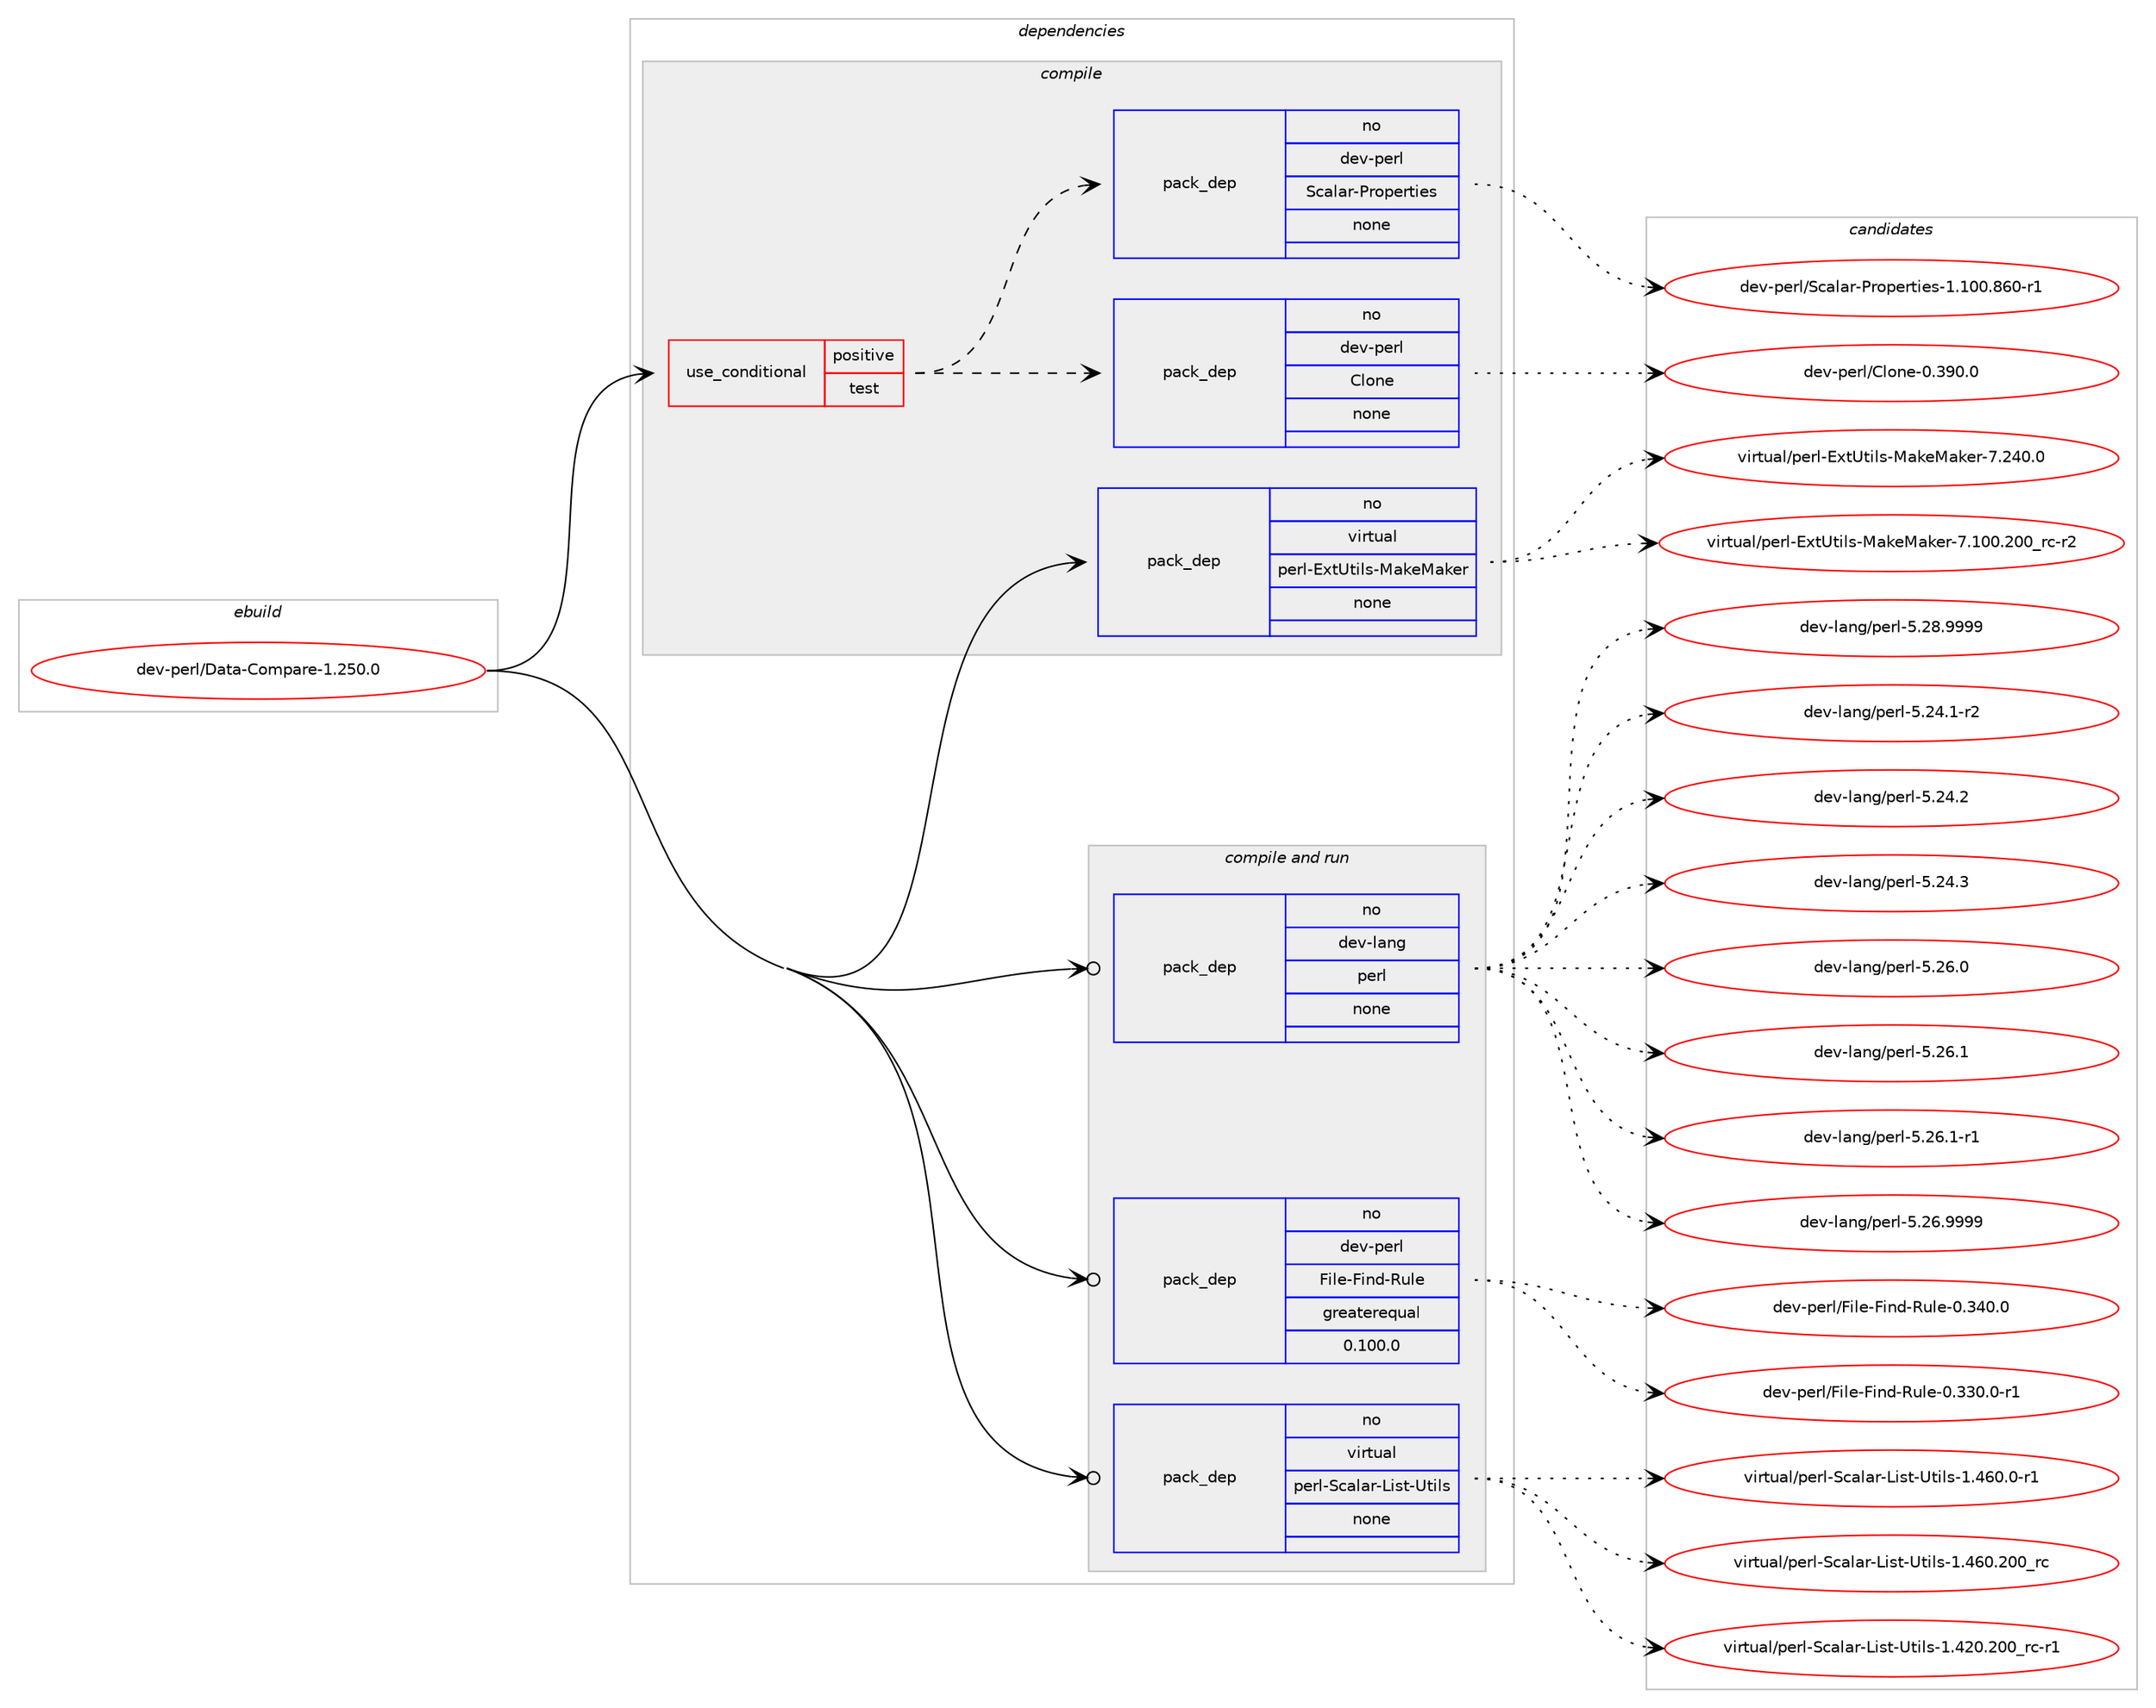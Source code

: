 digraph prolog {

# *************
# Graph options
# *************

newrank=true;
concentrate=true;
compound=true;
graph [rankdir=LR,fontname=Helvetica,fontsize=10,ranksep=1.5];#, ranksep=2.5, nodesep=0.2];
edge  [arrowhead=vee];
node  [fontname=Helvetica,fontsize=10];

# **********
# The ebuild
# **********

subgraph cluster_leftcol {
color=gray;
rank=same;
label=<<i>ebuild</i>>;
id [label="dev-perl/Data-Compare-1.250.0", color=red, width=4, href="../dev-perl/Data-Compare-1.250.0.svg"];
}

# ****************
# The dependencies
# ****************

subgraph cluster_midcol {
color=gray;
label=<<i>dependencies</i>>;
subgraph cluster_compile {
fillcolor="#eeeeee";
style=filled;
label=<<i>compile</i>>;
subgraph cond26981 {
dependency127529 [label=<<TABLE BORDER="0" CELLBORDER="1" CELLSPACING="0" CELLPADDING="4"><TR><TD ROWSPAN="3" CELLPADDING="10">use_conditional</TD></TR><TR><TD>positive</TD></TR><TR><TD>test</TD></TR></TABLE>>, shape=none, color=red];
subgraph pack96880 {
dependency127530 [label=<<TABLE BORDER="0" CELLBORDER="1" CELLSPACING="0" CELLPADDING="4" WIDTH="220"><TR><TD ROWSPAN="6" CELLPADDING="30">pack_dep</TD></TR><TR><TD WIDTH="110">no</TD></TR><TR><TD>dev-perl</TD></TR><TR><TD>Clone</TD></TR><TR><TD>none</TD></TR><TR><TD></TD></TR></TABLE>>, shape=none, color=blue];
}
dependency127529:e -> dependency127530:w [weight=20,style="dashed",arrowhead="vee"];
subgraph pack96881 {
dependency127531 [label=<<TABLE BORDER="0" CELLBORDER="1" CELLSPACING="0" CELLPADDING="4" WIDTH="220"><TR><TD ROWSPAN="6" CELLPADDING="30">pack_dep</TD></TR><TR><TD WIDTH="110">no</TD></TR><TR><TD>dev-perl</TD></TR><TR><TD>Scalar-Properties</TD></TR><TR><TD>none</TD></TR><TR><TD></TD></TR></TABLE>>, shape=none, color=blue];
}
dependency127529:e -> dependency127531:w [weight=20,style="dashed",arrowhead="vee"];
}
id:e -> dependency127529:w [weight=20,style="solid",arrowhead="vee"];
subgraph pack96882 {
dependency127532 [label=<<TABLE BORDER="0" CELLBORDER="1" CELLSPACING="0" CELLPADDING="4" WIDTH="220"><TR><TD ROWSPAN="6" CELLPADDING="30">pack_dep</TD></TR><TR><TD WIDTH="110">no</TD></TR><TR><TD>virtual</TD></TR><TR><TD>perl-ExtUtils-MakeMaker</TD></TR><TR><TD>none</TD></TR><TR><TD></TD></TR></TABLE>>, shape=none, color=blue];
}
id:e -> dependency127532:w [weight=20,style="solid",arrowhead="vee"];
}
subgraph cluster_compileandrun {
fillcolor="#eeeeee";
style=filled;
label=<<i>compile and run</i>>;
subgraph pack96883 {
dependency127533 [label=<<TABLE BORDER="0" CELLBORDER="1" CELLSPACING="0" CELLPADDING="4" WIDTH="220"><TR><TD ROWSPAN="6" CELLPADDING="30">pack_dep</TD></TR><TR><TD WIDTH="110">no</TD></TR><TR><TD>dev-lang</TD></TR><TR><TD>perl</TD></TR><TR><TD>none</TD></TR><TR><TD></TD></TR></TABLE>>, shape=none, color=blue];
}
id:e -> dependency127533:w [weight=20,style="solid",arrowhead="odotvee"];
subgraph pack96884 {
dependency127534 [label=<<TABLE BORDER="0" CELLBORDER="1" CELLSPACING="0" CELLPADDING="4" WIDTH="220"><TR><TD ROWSPAN="6" CELLPADDING="30">pack_dep</TD></TR><TR><TD WIDTH="110">no</TD></TR><TR><TD>dev-perl</TD></TR><TR><TD>File-Find-Rule</TD></TR><TR><TD>greaterequal</TD></TR><TR><TD>0.100.0</TD></TR></TABLE>>, shape=none, color=blue];
}
id:e -> dependency127534:w [weight=20,style="solid",arrowhead="odotvee"];
subgraph pack96885 {
dependency127535 [label=<<TABLE BORDER="0" CELLBORDER="1" CELLSPACING="0" CELLPADDING="4" WIDTH="220"><TR><TD ROWSPAN="6" CELLPADDING="30">pack_dep</TD></TR><TR><TD WIDTH="110">no</TD></TR><TR><TD>virtual</TD></TR><TR><TD>perl-Scalar-List-Utils</TD></TR><TR><TD>none</TD></TR><TR><TD></TD></TR></TABLE>>, shape=none, color=blue];
}
id:e -> dependency127535:w [weight=20,style="solid",arrowhead="odotvee"];
}
subgraph cluster_run {
fillcolor="#eeeeee";
style=filled;
label=<<i>run</i>>;
}
}

# **************
# The candidates
# **************

subgraph cluster_choices {
rank=same;
color=gray;
label=<<i>candidates</i>>;

subgraph choice96880 {
color=black;
nodesep=1;
choice1001011184511210111410847671081111101014548465157484648 [label="dev-perl/Clone-0.390.0", color=red, width=4,href="../dev-perl/Clone-0.390.0.svg"];
dependency127530:e -> choice1001011184511210111410847671081111101014548465157484648:w [style=dotted,weight="100"];
}
subgraph choice96881 {
color=black;
nodesep=1;
choice1001011184511210111410847839997108971144580114111112101114116105101115454946494848465654484511449 [label="dev-perl/Scalar-Properties-1.100.860-r1", color=red, width=4,href="../dev-perl/Scalar-Properties-1.100.860-r1.svg"];
dependency127531:e -> choice1001011184511210111410847839997108971144580114111112101114116105101115454946494848465654484511449:w [style=dotted,weight="100"];
}
subgraph choice96882 {
color=black;
nodesep=1;
choice118105114116117971084711210111410845691201168511610510811545779710710177971071011144555464948484650484895114994511450 [label="virtual/perl-ExtUtils-MakeMaker-7.100.200_rc-r2", color=red, width=4,href="../virtual/perl-ExtUtils-MakeMaker-7.100.200_rc-r2.svg"];
choice118105114116117971084711210111410845691201168511610510811545779710710177971071011144555465052484648 [label="virtual/perl-ExtUtils-MakeMaker-7.240.0", color=red, width=4,href="../virtual/perl-ExtUtils-MakeMaker-7.240.0.svg"];
dependency127532:e -> choice118105114116117971084711210111410845691201168511610510811545779710710177971071011144555464948484650484895114994511450:w [style=dotted,weight="100"];
dependency127532:e -> choice118105114116117971084711210111410845691201168511610510811545779710710177971071011144555465052484648:w [style=dotted,weight="100"];
}
subgraph choice96883 {
color=black;
nodesep=1;
choice100101118451089711010347112101114108455346505246494511450 [label="dev-lang/perl-5.24.1-r2", color=red, width=4,href="../dev-lang/perl-5.24.1-r2.svg"];
choice10010111845108971101034711210111410845534650524650 [label="dev-lang/perl-5.24.2", color=red, width=4,href="../dev-lang/perl-5.24.2.svg"];
choice10010111845108971101034711210111410845534650524651 [label="dev-lang/perl-5.24.3", color=red, width=4,href="../dev-lang/perl-5.24.3.svg"];
choice10010111845108971101034711210111410845534650544648 [label="dev-lang/perl-5.26.0", color=red, width=4,href="../dev-lang/perl-5.26.0.svg"];
choice10010111845108971101034711210111410845534650544649 [label="dev-lang/perl-5.26.1", color=red, width=4,href="../dev-lang/perl-5.26.1.svg"];
choice100101118451089711010347112101114108455346505446494511449 [label="dev-lang/perl-5.26.1-r1", color=red, width=4,href="../dev-lang/perl-5.26.1-r1.svg"];
choice10010111845108971101034711210111410845534650544657575757 [label="dev-lang/perl-5.26.9999", color=red, width=4,href="../dev-lang/perl-5.26.9999.svg"];
choice10010111845108971101034711210111410845534650564657575757 [label="dev-lang/perl-5.28.9999", color=red, width=4,href="../dev-lang/perl-5.28.9999.svg"];
dependency127533:e -> choice100101118451089711010347112101114108455346505246494511450:w [style=dotted,weight="100"];
dependency127533:e -> choice10010111845108971101034711210111410845534650524650:w [style=dotted,weight="100"];
dependency127533:e -> choice10010111845108971101034711210111410845534650524651:w [style=dotted,weight="100"];
dependency127533:e -> choice10010111845108971101034711210111410845534650544648:w [style=dotted,weight="100"];
dependency127533:e -> choice10010111845108971101034711210111410845534650544649:w [style=dotted,weight="100"];
dependency127533:e -> choice100101118451089711010347112101114108455346505446494511449:w [style=dotted,weight="100"];
dependency127533:e -> choice10010111845108971101034711210111410845534650544657575757:w [style=dotted,weight="100"];
dependency127533:e -> choice10010111845108971101034711210111410845534650564657575757:w [style=dotted,weight="100"];
}
subgraph choice96884 {
color=black;
nodesep=1;
choice1001011184511210111410847701051081014570105110100458211710810145484651514846484511449 [label="dev-perl/File-Find-Rule-0.330.0-r1", color=red, width=4,href="../dev-perl/File-Find-Rule-0.330.0-r1.svg"];
choice100101118451121011141084770105108101457010511010045821171081014548465152484648 [label="dev-perl/File-Find-Rule-0.340.0", color=red, width=4,href="../dev-perl/File-Find-Rule-0.340.0.svg"];
dependency127534:e -> choice1001011184511210111410847701051081014570105110100458211710810145484651514846484511449:w [style=dotted,weight="100"];
dependency127534:e -> choice100101118451121011141084770105108101457010511010045821171081014548465152484648:w [style=dotted,weight="100"];
}
subgraph choice96885 {
color=black;
nodesep=1;
choice11810511411611797108471121011141084583999710897114457610511511645851161051081154549465250484650484895114994511449 [label="virtual/perl-Scalar-List-Utils-1.420.200_rc-r1", color=red, width=4,href="../virtual/perl-Scalar-List-Utils-1.420.200_rc-r1.svg"];
choice118105114116117971084711210111410845839997108971144576105115116458511610510811545494652544846484511449 [label="virtual/perl-Scalar-List-Utils-1.460.0-r1", color=red, width=4,href="../virtual/perl-Scalar-List-Utils-1.460.0-r1.svg"];
choice1181051141161179710847112101114108458399971089711445761051151164585116105108115454946525448465048489511499 [label="virtual/perl-Scalar-List-Utils-1.460.200_rc", color=red, width=4,href="../virtual/perl-Scalar-List-Utils-1.460.200_rc.svg"];
dependency127535:e -> choice11810511411611797108471121011141084583999710897114457610511511645851161051081154549465250484650484895114994511449:w [style=dotted,weight="100"];
dependency127535:e -> choice118105114116117971084711210111410845839997108971144576105115116458511610510811545494652544846484511449:w [style=dotted,weight="100"];
dependency127535:e -> choice1181051141161179710847112101114108458399971089711445761051151164585116105108115454946525448465048489511499:w [style=dotted,weight="100"];
}
}

}
